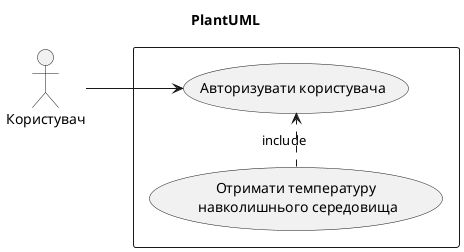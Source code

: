 @startuml

title PlantUML
left to right direction
skinparam packageStyle rectangle
actor Користувач
rectangle {
Користувач --> (Авторизувати користувача)
(Отримати температуру\n навколишнього середовища) .> (Авторизувати користувача) : include
}

@enduml

